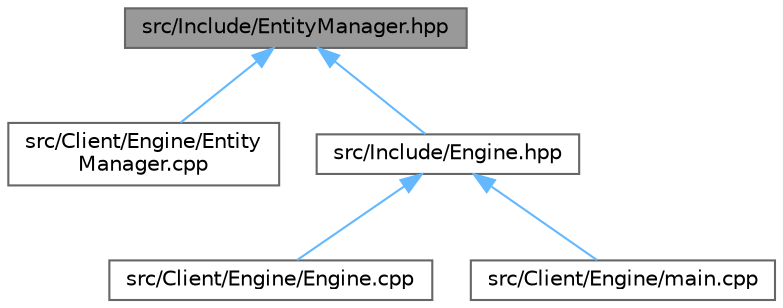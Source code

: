 digraph "src/Include/EntityManager.hpp"
{
 // LATEX_PDF_SIZE
  bgcolor="transparent";
  edge [fontname=Helvetica,fontsize=10,labelfontname=Helvetica,labelfontsize=10];
  node [fontname=Helvetica,fontsize=10,shape=box,height=0.2,width=0.4];
  Node1 [label="src/Include/EntityManager.hpp",height=0.2,width=0.4,color="gray40", fillcolor="grey60", style="filled", fontcolor="black",tooltip=" "];
  Node1 -> Node2 [dir="back",color="steelblue1",style="solid"];
  Node2 [label="src/Client/Engine/Entity\lManager.cpp",height=0.2,width=0.4,color="grey40", fillcolor="white", style="filled",URL="$_entity_manager_8cpp.html",tooltip=" "];
  Node1 -> Node3 [dir="back",color="steelblue1",style="solid"];
  Node3 [label="src/Include/Engine.hpp",height=0.2,width=0.4,color="grey40", fillcolor="white", style="filled",URL="$_engine_8hpp.html",tooltip=" "];
  Node3 -> Node4 [dir="back",color="steelblue1",style="solid"];
  Node4 [label="src/Client/Engine/Engine.cpp",height=0.2,width=0.4,color="grey40", fillcolor="white", style="filled",URL="$_engine_8cpp.html",tooltip=" "];
  Node3 -> Node5 [dir="back",color="steelblue1",style="solid"];
  Node5 [label="src/Client/Engine/main.cpp",height=0.2,width=0.4,color="grey40", fillcolor="white", style="filled",URL="$_client_2_engine_2main_8cpp.html",tooltip=" "];
}
